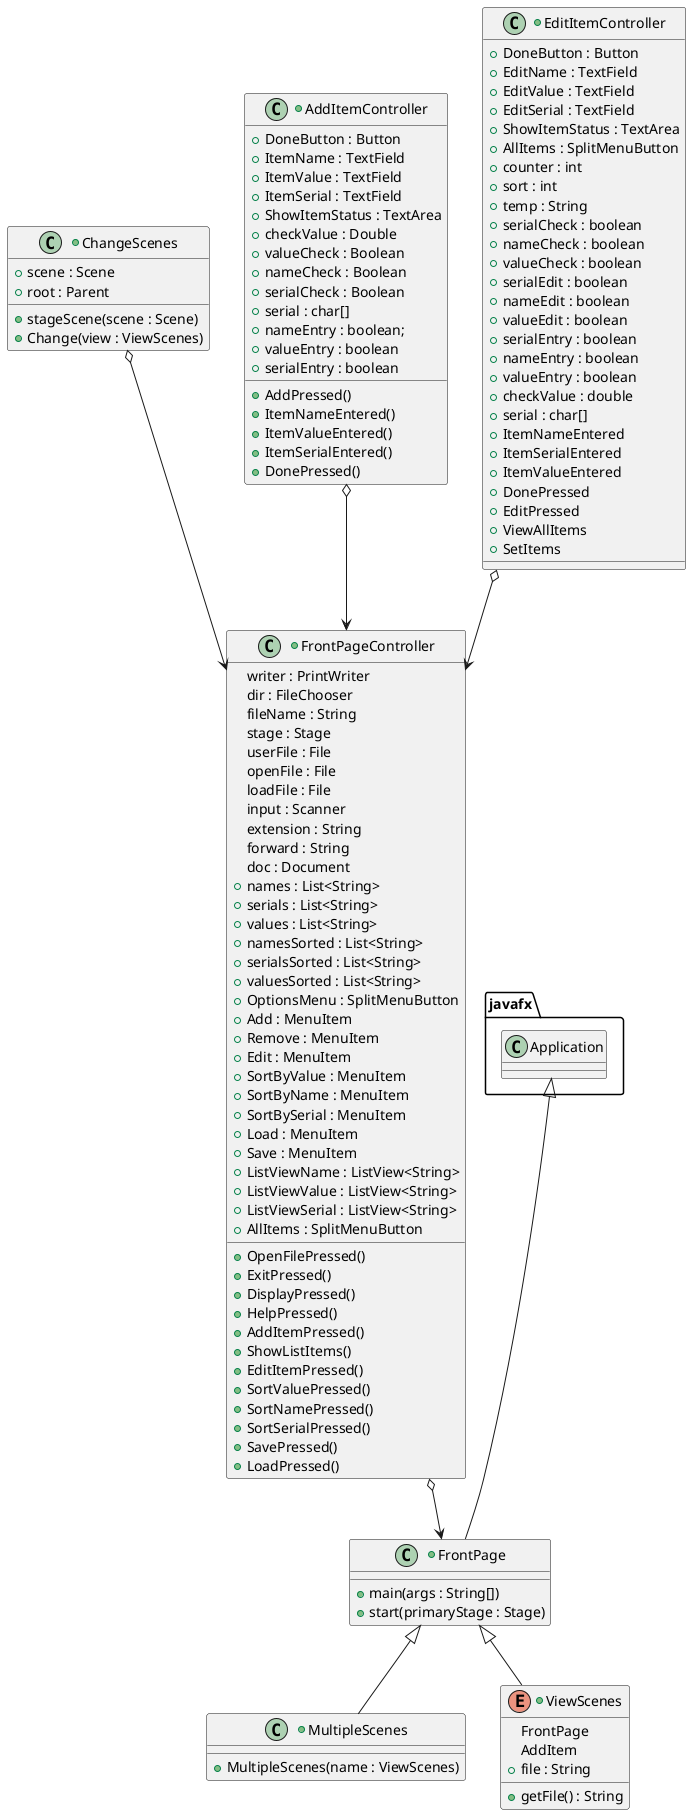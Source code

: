 @startuml
'https://plantuml.com/class-diagram

+class FrontPage {
    +main(args : String[])
    +start(primaryStage : Stage)

}

+class FrontPageController {

    writer : PrintWriter
    dir : FileChooser
    fileName : String
    stage : Stage
    userFile : File
    openFile : File
    loadFile : File
    input : Scanner
    extension : String
    forward : String
    doc : Document
    +names : List<String>
    +serials : List<String>
    +values : List<String>
    +namesSorted : List<String>
    +serialsSorted : List<String>
    +valuesSorted : List<String>
    +OptionsMenu : SplitMenuButton
    +OpenFilePressed()
    +Add : MenuItem
    +Remove : MenuItem
    +Edit : MenuItem
    +SortByValue : MenuItem
    +SortByName : MenuItem
    +SortBySerial : MenuItem
    +Load : MenuItem
    +Save : MenuItem
    +ListViewName : ListView<String>
    +ListViewValue : ListView<String>
    +ListViewSerial : ListView<String>
    +AllItems : SplitMenuButton
    +ExitPressed()
    +DisplayPressed()
    +HelpPressed()
    +AddItemPressed()
    +ShowListItems()
    +EditItemPressed()
    +SortValuePressed()
    +SortNamePressed()
    +SortSerialPressed()
    +SavePressed()
    +LoadPressed()
}

+class MultipleScenes {
     +MultipleScenes(name : ViewScenes)
}

+enum ViewScenes{
    FrontPage
    AddItem
    +file : String
    +getFile() : String
}

+class ChangeScenes {
    +scene : Scene
    +root : Parent
    +stageScene(scene : Scene)
    +Change(view : ViewScenes)
}

+class AddItemController {

    +DoneButton : Button
    +ItemName : TextField
    +ItemValue : TextField
    +ItemSerial : TextField
    +ShowItemStatus : TextArea
    +checkValue : Double
    +valueCheck : Boolean
    +nameCheck : Boolean
    +serialCheck : Boolean
    +serial : char[]
    +AddPressed()
    +ItemNameEntered()
    +ItemValueEntered()
    +ItemSerialEntered()
    +DonePressed()
    +nameEntry : boolean;
    +valueEntry : boolean
    +serialEntry : boolean
}

+class EditItemController {

    +DoneButton : Button
    +EditName : TextField
    +EditValue : TextField
    +EditSerial : TextField
    +ShowItemStatus : TextArea
    +AllItems : SplitMenuButton
    +counter : int
    +sort : int
    +temp : String
    +serialCheck : boolean
    +nameCheck : boolean
    +valueCheck : boolean
    +serialEdit : boolean
    +nameEdit : boolean
    +valueEdit : boolean
    +serialEntry : boolean
    +nameEntry : boolean
    +valueEntry : boolean
    +checkValue : double
    +serial : char[]
    +ItemNameEntered
    +ItemSerialEntered
    +ItemValueEntered
    +DonePressed
    +EditPressed
    +ViewAllItems
    +SetItems
}
javafx.Application <|-- FrontPage
FrontPageController o--> FrontPage
EditItemController o--> FrontPageController
AddItemController o--> FrontPageController
FrontPage <|-- MultipleScenes
ChangeScenes o--> FrontPageController
FrontPage <|-- ViewScenes



@enduml